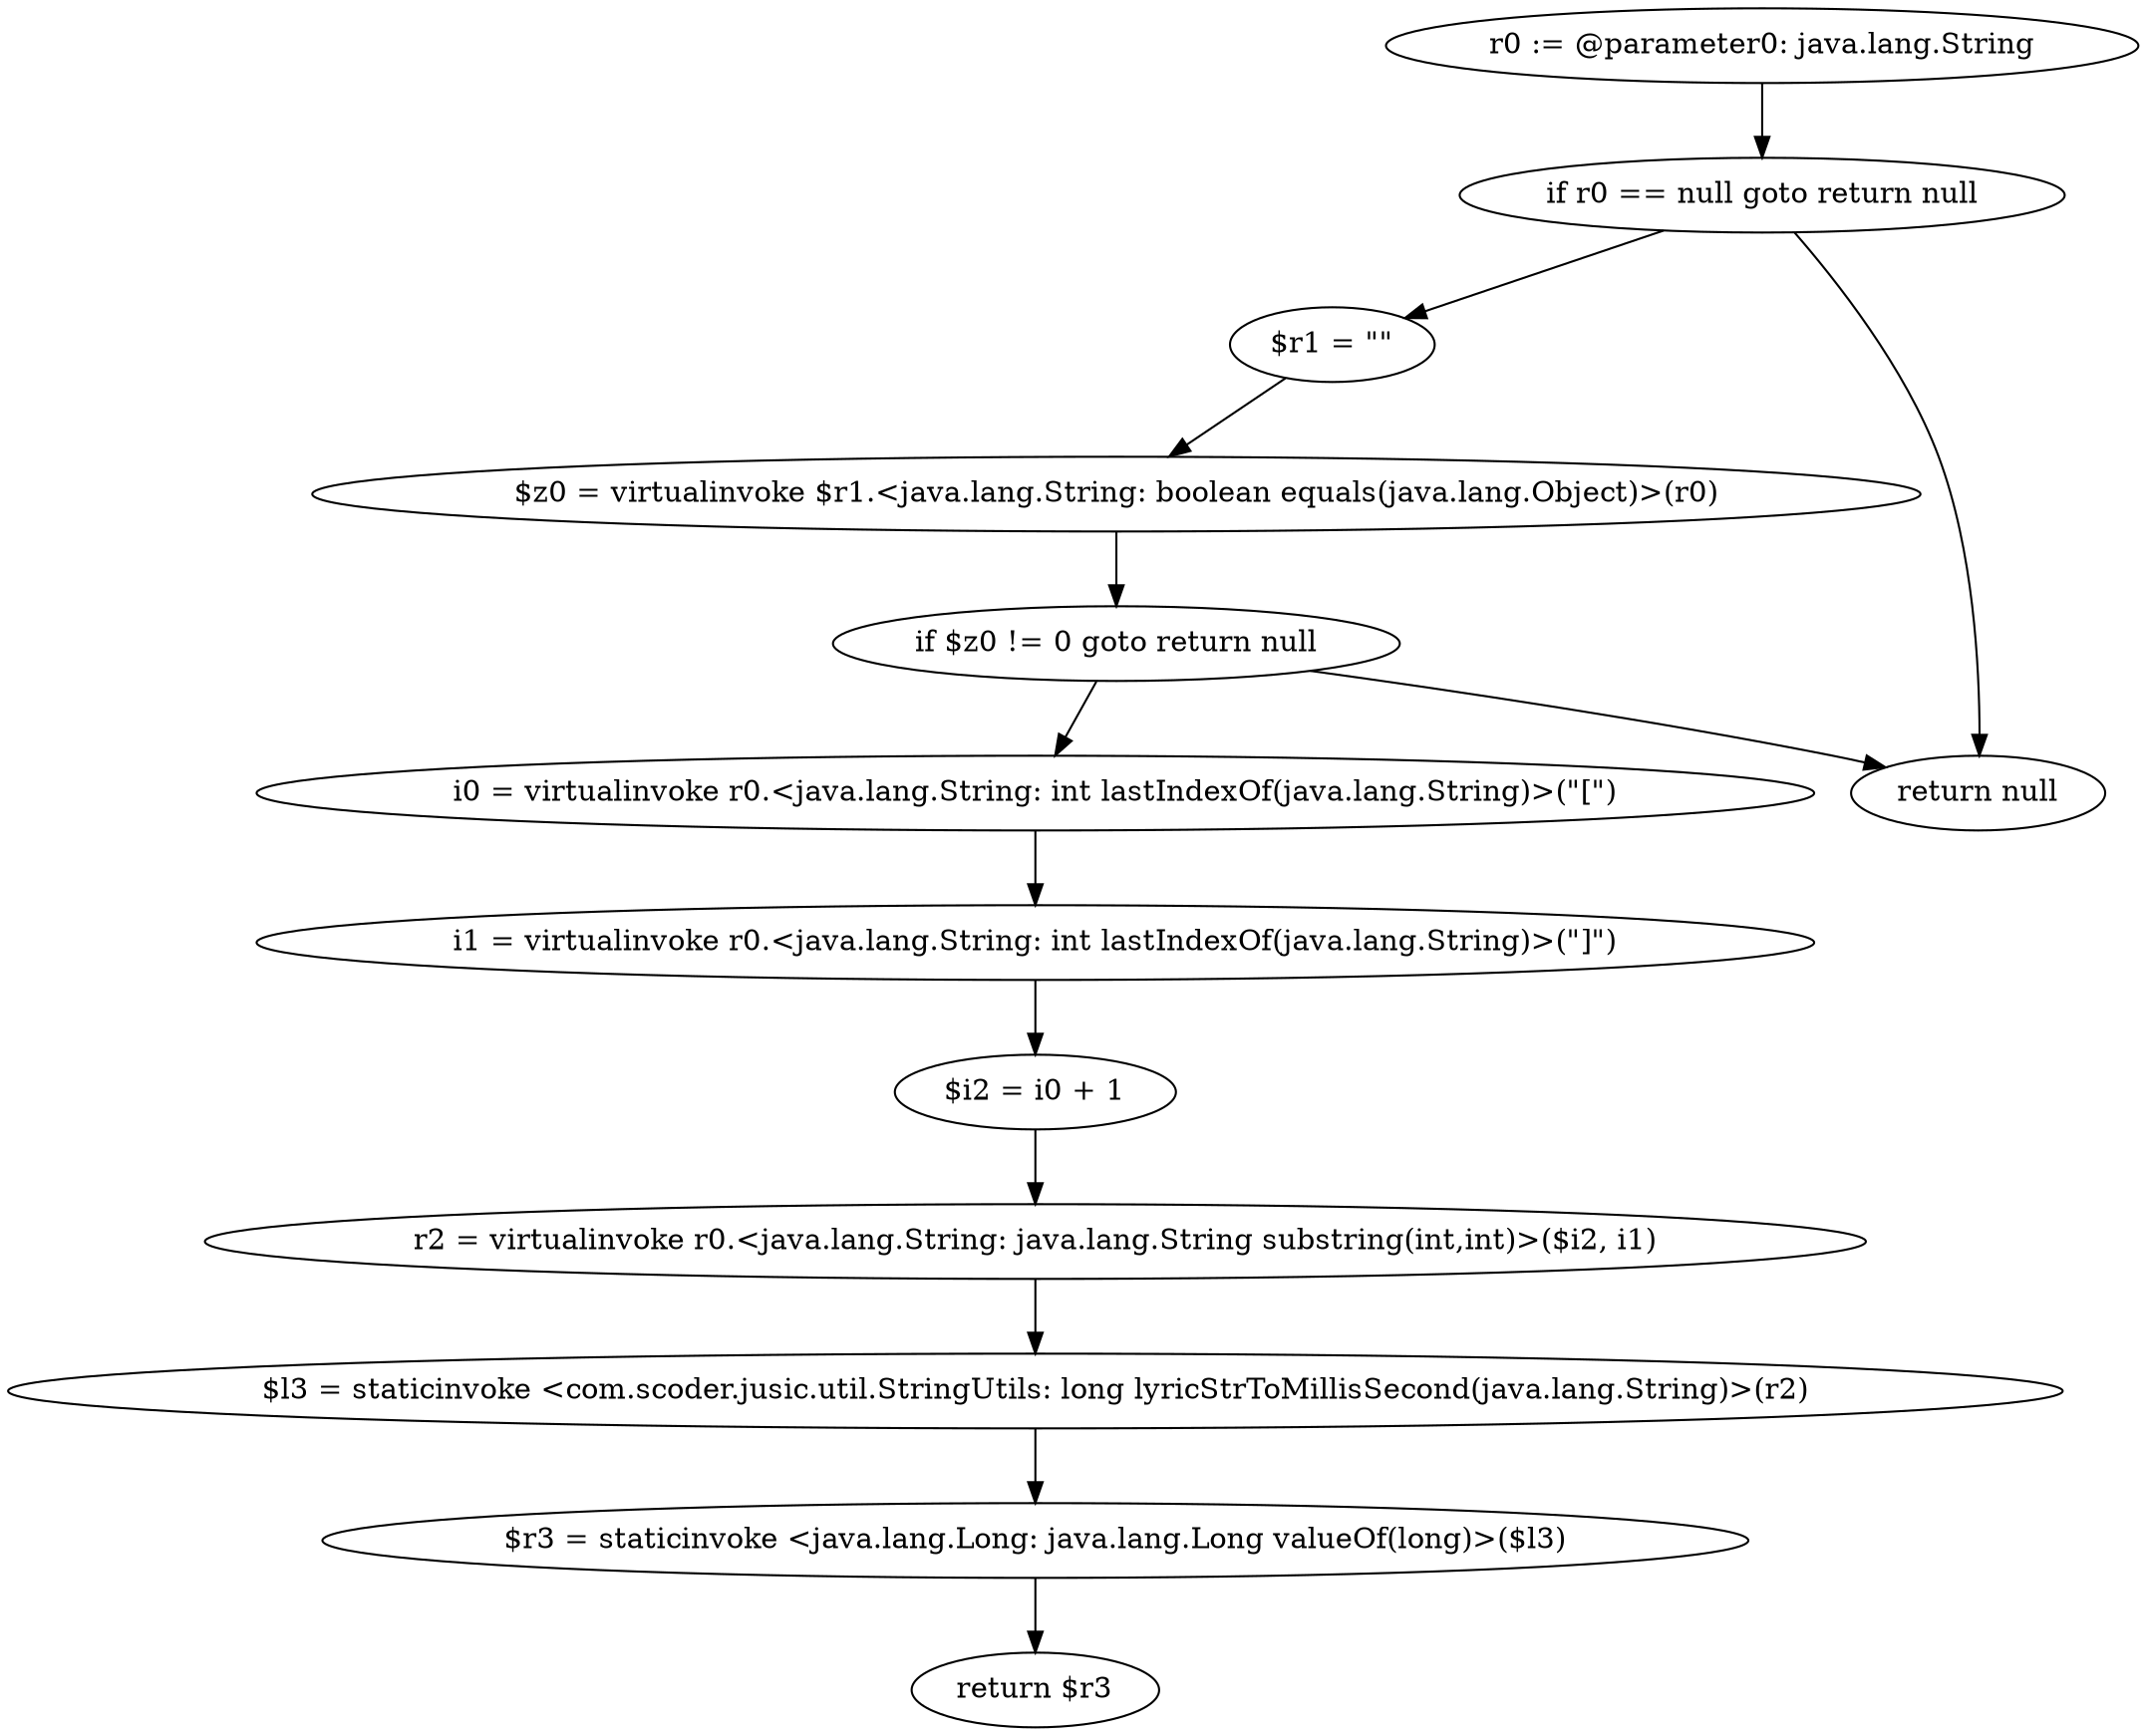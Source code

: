 digraph "unitGraph" {
    "r0 := @parameter0: java.lang.String"
    "if r0 == null goto return null"
    "$r1 = \"\""
    "$z0 = virtualinvoke $r1.<java.lang.String: boolean equals(java.lang.Object)>(r0)"
    "if $z0 != 0 goto return null"
    "i0 = virtualinvoke r0.<java.lang.String: int lastIndexOf(java.lang.String)>(\"[\")"
    "i1 = virtualinvoke r0.<java.lang.String: int lastIndexOf(java.lang.String)>(\"]\")"
    "$i2 = i0 + 1"
    "r2 = virtualinvoke r0.<java.lang.String: java.lang.String substring(int,int)>($i2, i1)"
    "$l3 = staticinvoke <com.scoder.jusic.util.StringUtils: long lyricStrToMillisSecond(java.lang.String)>(r2)"
    "$r3 = staticinvoke <java.lang.Long: java.lang.Long valueOf(long)>($l3)"
    "return $r3"
    "return null"
    "r0 := @parameter0: java.lang.String"->"if r0 == null goto return null";
    "if r0 == null goto return null"->"$r1 = \"\"";
    "if r0 == null goto return null"->"return null";
    "$r1 = \"\""->"$z0 = virtualinvoke $r1.<java.lang.String: boolean equals(java.lang.Object)>(r0)";
    "$z0 = virtualinvoke $r1.<java.lang.String: boolean equals(java.lang.Object)>(r0)"->"if $z0 != 0 goto return null";
    "if $z0 != 0 goto return null"->"i0 = virtualinvoke r0.<java.lang.String: int lastIndexOf(java.lang.String)>(\"[\")";
    "if $z0 != 0 goto return null"->"return null";
    "i0 = virtualinvoke r0.<java.lang.String: int lastIndexOf(java.lang.String)>(\"[\")"->"i1 = virtualinvoke r0.<java.lang.String: int lastIndexOf(java.lang.String)>(\"]\")";
    "i1 = virtualinvoke r0.<java.lang.String: int lastIndexOf(java.lang.String)>(\"]\")"->"$i2 = i0 + 1";
    "$i2 = i0 + 1"->"r2 = virtualinvoke r0.<java.lang.String: java.lang.String substring(int,int)>($i2, i1)";
    "r2 = virtualinvoke r0.<java.lang.String: java.lang.String substring(int,int)>($i2, i1)"->"$l3 = staticinvoke <com.scoder.jusic.util.StringUtils: long lyricStrToMillisSecond(java.lang.String)>(r2)";
    "$l3 = staticinvoke <com.scoder.jusic.util.StringUtils: long lyricStrToMillisSecond(java.lang.String)>(r2)"->"$r3 = staticinvoke <java.lang.Long: java.lang.Long valueOf(long)>($l3)";
    "$r3 = staticinvoke <java.lang.Long: java.lang.Long valueOf(long)>($l3)"->"return $r3";
}
